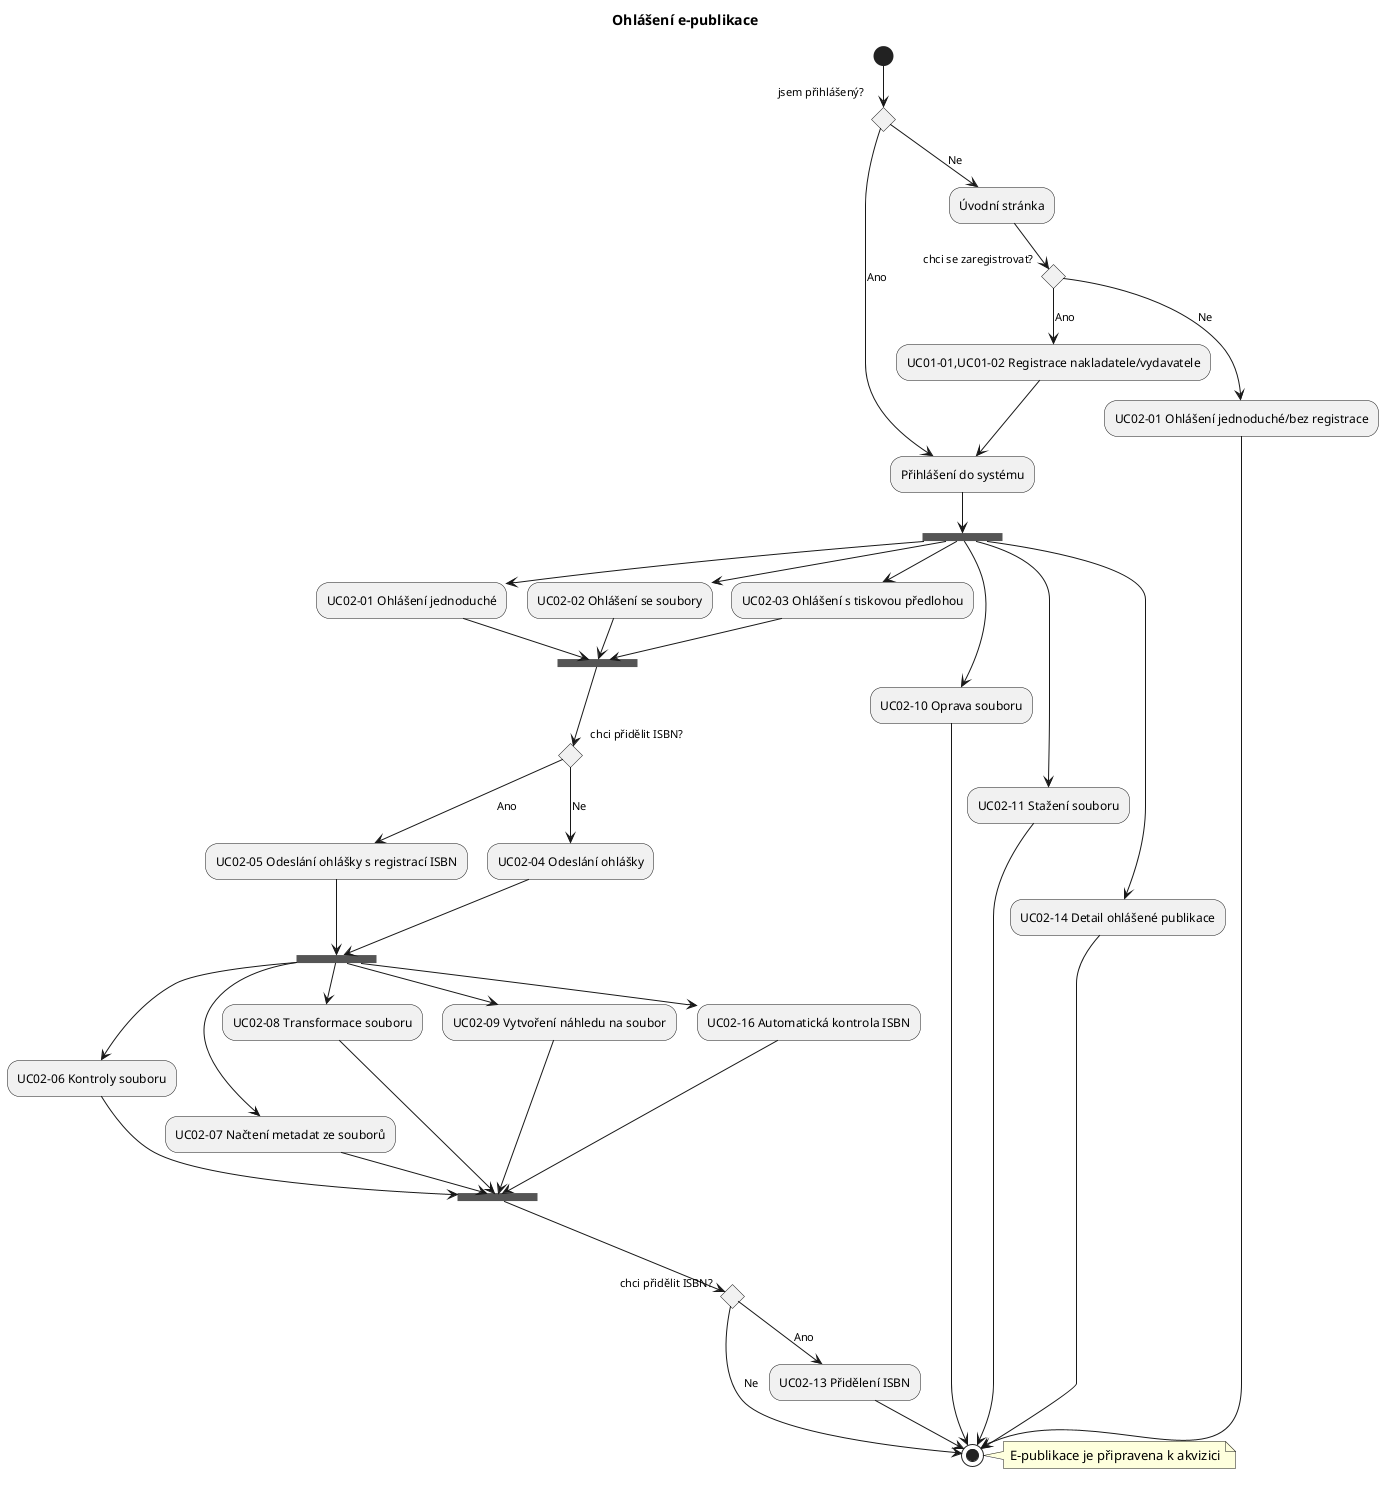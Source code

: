 @startuml

title Ohlášení e-publikace

(*) --> if "jsem přihlášený?" then
    -->[Ano] "Přihlášení do systému"
    --> === WORK_WITH_EPUBLICATION_S ===
    === WORK_WITH_EPUBLICATION_S === --> "UC02-01 Ohlášení jednoduché"
    === WORK_WITH_EPUBLICATION_S === --> "UC02-02 Ohlášení se soubory"
    === WORK_WITH_EPUBLICATION_S === --> "UC02-03 Ohlášení s tiskovou předlohou"
    === WORK_WITH_EPUBLICATION_S === ---> "UC02-10 Oprava souboru"
    ---> (*)
    === WORK_WITH_EPUBLICATION_S === ---> "UC02-11 Stažení souboru"
    ---> (*)
    === WORK_WITH_EPUBLICATION_S === ---> "UC02-14 Detail ohlášené publikace"
    ---> (*)
    
    "UC02-01 Ohlášení jednoduché" --> === SUBMIT_EPUBLICATION ===
    "UC02-02 Ohlášení se soubory" --> === SUBMIT_EPUBLICATION ===
    "UC02-03 Ohlášení s tiskovou předlohou" --> === SUBMIT_EPUBLICATION ===
    === SUBMIT_EPUBLICATION === --> if "chci přidělit ISBN?" then
    	-->[Ano] "UC02-05 Odeslání ohlášky s registrací ISBN"
	--> === FILE_CHECKS ===
    else
	-->[Ne] "UC02-04 Odeslání ohlášky"
	--> === FILE_CHECKS ===
    endif

    === FILE_CHECKS === --> "UC02-06 Kontroly souboru"
    === FILE_CHECKS === --> "UC02-07 Načtení metadat ze souborů"
    === FILE_CHECKS === --> "UC02-08 Transformace souboru"
    === FILE_CHECKS === --> "UC02-09 Vytvoření náhledu na soubor"
    === FILE_CHECKS === --> "UC02-16 Automatická kontrola ISBN"
    "UC02-06 Kontroly souboru" --> === FILE_CHECKS_END ===
    "UC02-07 Načtení metadat ze souborů" --> === FILE_CHECKS_END ===
    "UC02-08 Transformace souboru" ---> === FILE_CHECKS_END ===
    "UC02-09 Vytvoření náhledu na soubor" ---> === FILE_CHECKS_END ===
    "UC02-16 Automatická kontrola ISBN" ---> === FILE_CHECKS_END ===
    === FILE_CHECKS_END ===	---> if "chci přidělit ISBN?" then
        --> [Ano] "UC02-13 Přidělení ISBN"
        --> (*)
    else 
        --> [Ne] (*)
        note right
        E-publikace je připravena k akvizici
        end note
    endif
else
	-->[Ne] "Úvodní stránka"
	if "chci se zaregistrovat?" then
	   	 -->[Ano] "UC01-01,UC01-02 Registrace nakladatele/vydavatele"
		 "UC01-01,UC01-02 Registrace nakladatele/vydavatele" --> "Přihlášení do systému"
	else
		-->[Ne] "UC02-01 Ohlášení jednoduché/bez registrace"
	endif
endif

"UC02-01 Ohlášení jednoduché/bez registrace" --> (*)

@enduml

